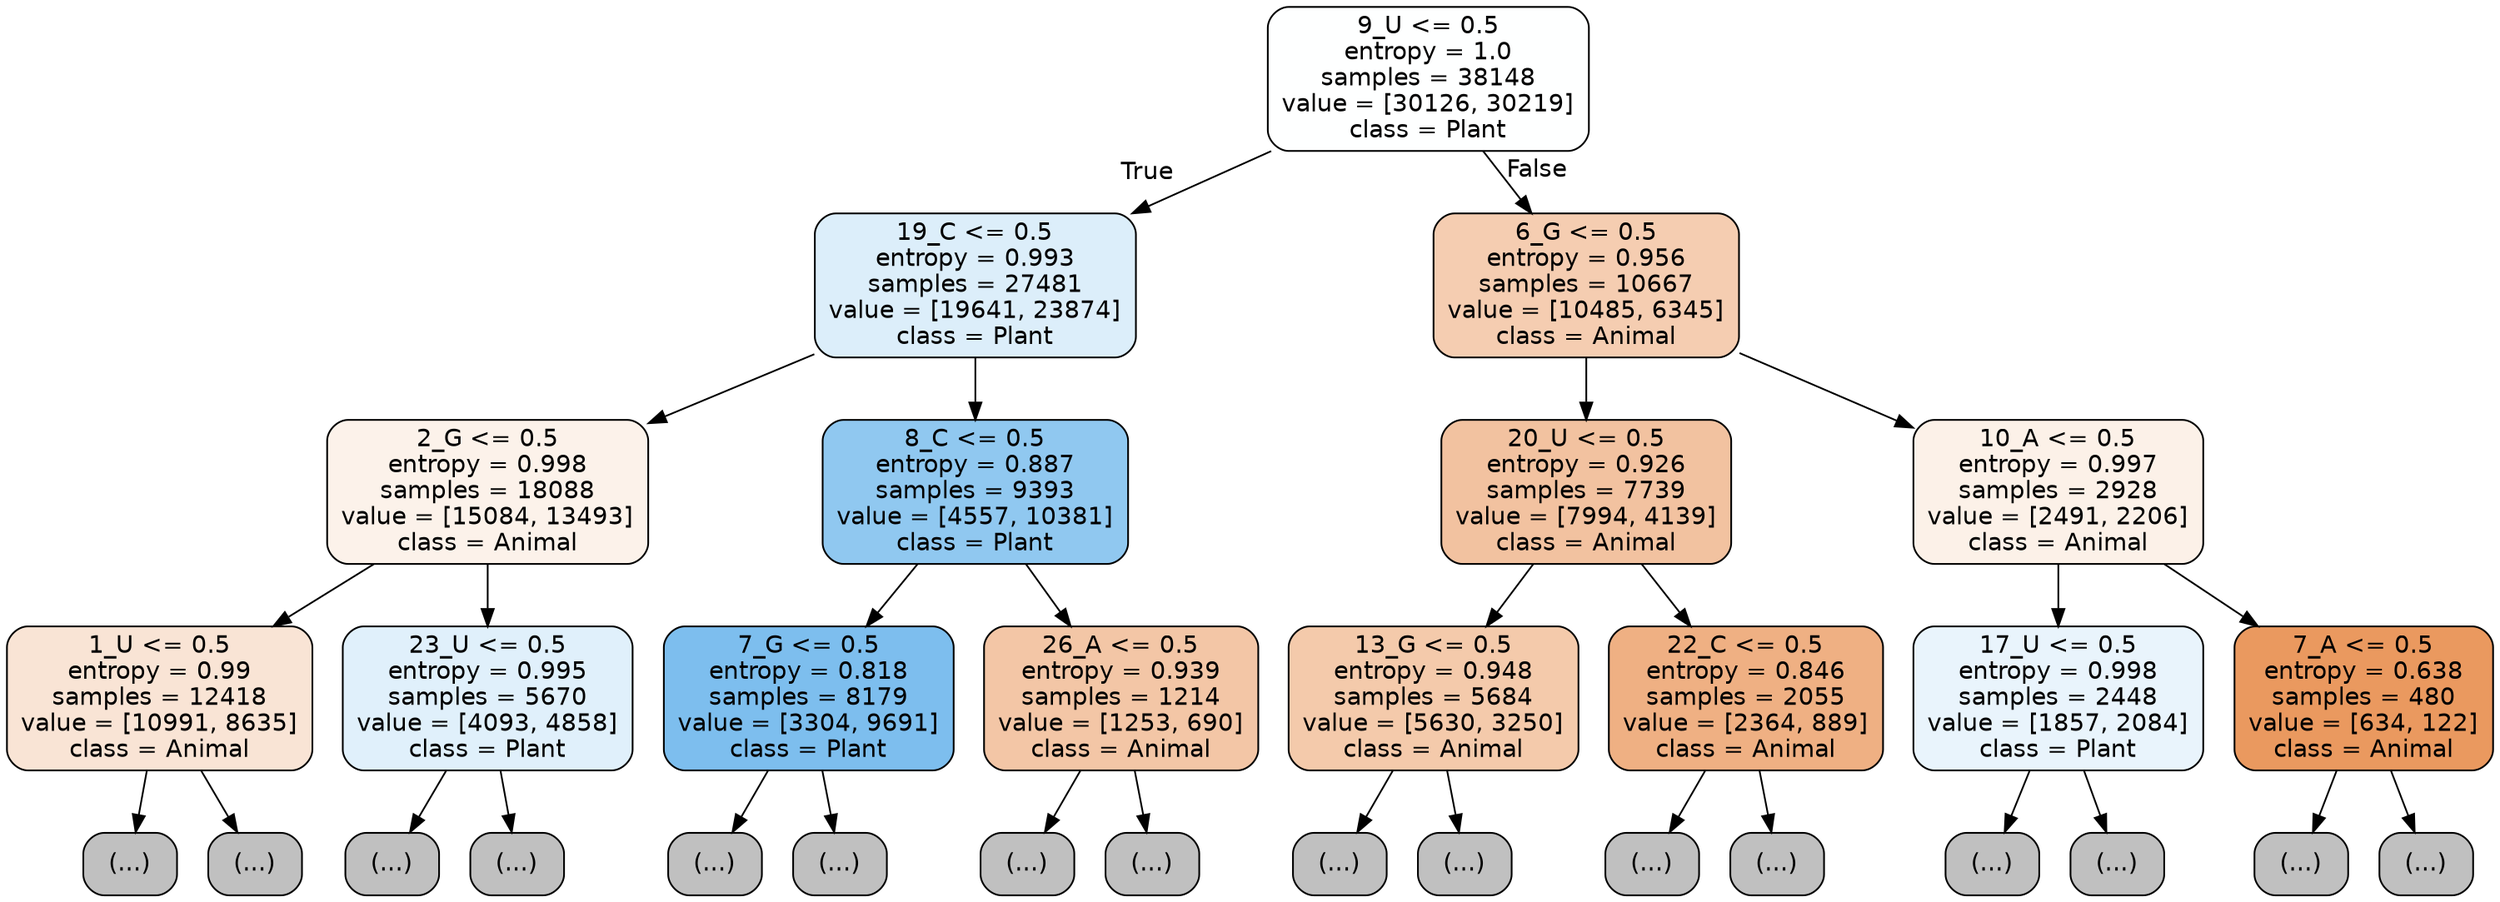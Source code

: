 digraph Tree {
node [shape=box, style="filled, rounded", color="black", fontname="helvetica"] ;
edge [fontname="helvetica"] ;
0 [label="9_U <= 0.5\nentropy = 1.0\nsamples = 38148\nvalue = [30126, 30219]\nclass = Plant", fillcolor="#feffff"] ;
1 [label="19_C <= 0.5\nentropy = 0.993\nsamples = 27481\nvalue = [19641, 23874]\nclass = Plant", fillcolor="#dceefa"] ;
0 -> 1 [labeldistance=2.5, labelangle=45, headlabel="True"] ;
2 [label="2_G <= 0.5\nentropy = 0.998\nsamples = 18088\nvalue = [15084, 13493]\nclass = Animal", fillcolor="#fcf2ea"] ;
1 -> 2 ;
3 [label="1_U <= 0.5\nentropy = 0.99\nsamples = 12418\nvalue = [10991, 8635]\nclass = Animal", fillcolor="#f9e4d5"] ;
2 -> 3 ;
4 [label="(...)", fillcolor="#C0C0C0"] ;
3 -> 4 ;
3787 [label="(...)", fillcolor="#C0C0C0"] ;
3 -> 3787 ;
6478 [label="23_U <= 0.5\nentropy = 0.995\nsamples = 5670\nvalue = [4093, 4858]\nclass = Plant", fillcolor="#e0f0fb"] ;
2 -> 6478 ;
6479 [label="(...)", fillcolor="#C0C0C0"] ;
6478 -> 6479 ;
9078 [label="(...)", fillcolor="#C0C0C0"] ;
6478 -> 9078 ;
9201 [label="8_C <= 0.5\nentropy = 0.887\nsamples = 9393\nvalue = [4557, 10381]\nclass = Plant", fillcolor="#90c8f0"] ;
1 -> 9201 ;
9202 [label="7_G <= 0.5\nentropy = 0.818\nsamples = 8179\nvalue = [3304, 9691]\nclass = Plant", fillcolor="#7dbeee"] ;
9201 -> 9202 ;
9203 [label="(...)", fillcolor="#C0C0C0"] ;
9202 -> 9203 ;
11012 [label="(...)", fillcolor="#C0C0C0"] ;
9202 -> 11012 ;
11691 [label="26_A <= 0.5\nentropy = 0.939\nsamples = 1214\nvalue = [1253, 690]\nclass = Animal", fillcolor="#f3c6a6"] ;
9201 -> 11691 ;
11692 [label="(...)", fillcolor="#C0C0C0"] ;
11691 -> 11692 ;
12337 [label="(...)", fillcolor="#C0C0C0"] ;
11691 -> 12337 ;
12338 [label="6_G <= 0.5\nentropy = 0.956\nsamples = 10667\nvalue = [10485, 6345]\nclass = Animal", fillcolor="#f5cdb1"] ;
0 -> 12338 [labeldistance=2.5, labelangle=-45, headlabel="False"] ;
12339 [label="20_U <= 0.5\nentropy = 0.926\nsamples = 7739\nvalue = [7994, 4139]\nclass = Animal", fillcolor="#f2c2a0"] ;
12338 -> 12339 ;
12340 [label="13_G <= 0.5\nentropy = 0.948\nsamples = 5684\nvalue = [5630, 3250]\nclass = Animal", fillcolor="#f4caab"] ;
12339 -> 12340 ;
12341 [label="(...)", fillcolor="#C0C0C0"] ;
12340 -> 12341 ;
14218 [label="(...)", fillcolor="#C0C0C0"] ;
12340 -> 14218 ;
14977 [label="22_C <= 0.5\nentropy = 0.846\nsamples = 2055\nvalue = [2364, 889]\nclass = Animal", fillcolor="#efb083"] ;
12339 -> 14977 ;
14978 [label="(...)", fillcolor="#C0C0C0"] ;
14977 -> 14978 ;
15803 [label="(...)", fillcolor="#C0C0C0"] ;
14977 -> 15803 ;
15908 [label="10_A <= 0.5\nentropy = 0.997\nsamples = 2928\nvalue = [2491, 2206]\nclass = Animal", fillcolor="#fcf1e8"] ;
12338 -> 15908 ;
15909 [label="17_U <= 0.5\nentropy = 0.998\nsamples = 2448\nvalue = [1857, 2084]\nclass = Plant", fillcolor="#e9f4fc"] ;
15908 -> 15909 ;
15910 [label="(...)", fillcolor="#C0C0C0"] ;
15909 -> 15910 ;
16745 [label="(...)", fillcolor="#C0C0C0"] ;
15909 -> 16745 ;
17022 [label="7_A <= 0.5\nentropy = 0.638\nsamples = 480\nvalue = [634, 122]\nclass = Animal", fillcolor="#ea995f"] ;
15908 -> 17022 ;
17023 [label="(...)", fillcolor="#C0C0C0"] ;
17022 -> 17023 ;
17150 [label="(...)", fillcolor="#C0C0C0"] ;
17022 -> 17150 ;
}